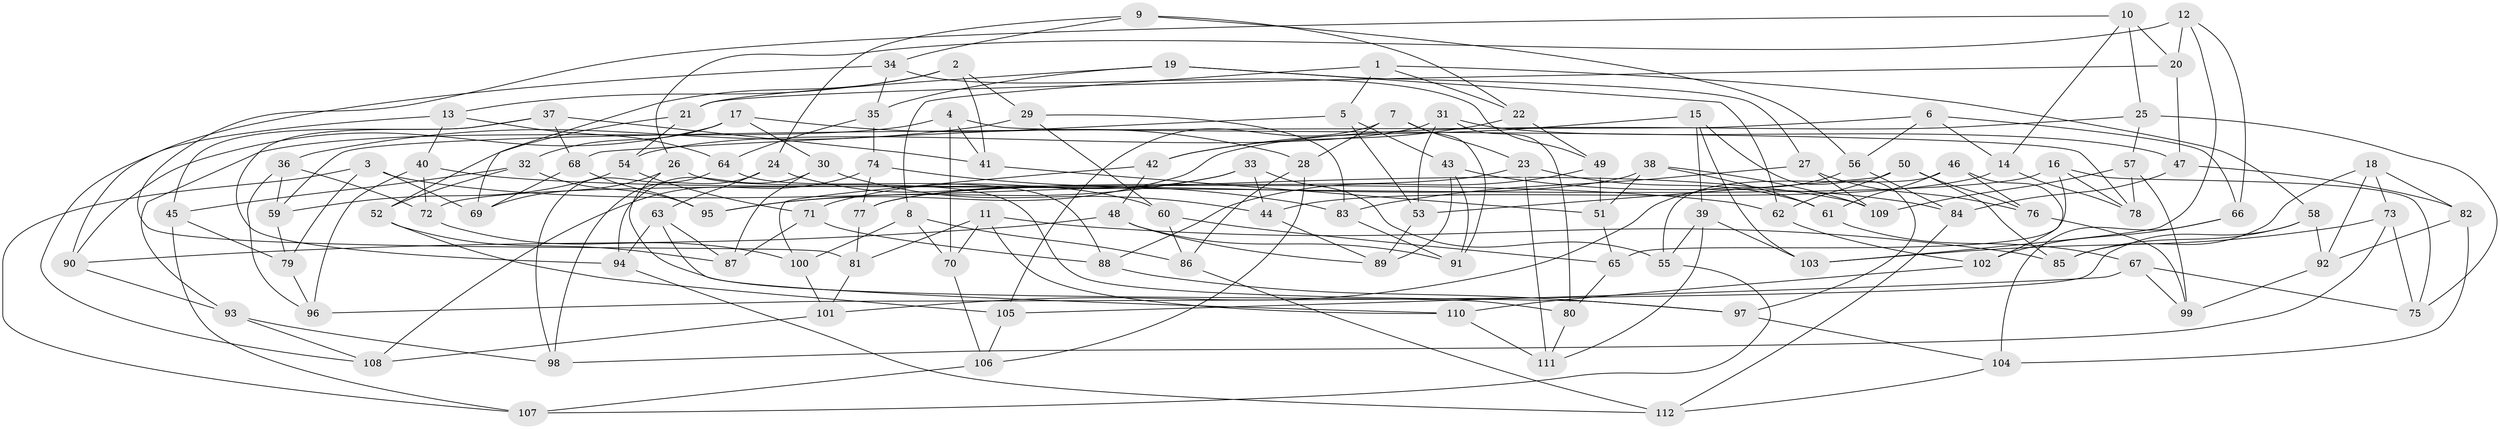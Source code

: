 // Generated by graph-tools (version 1.1) at 2025/11/02/27/25 16:11:45]
// undirected, 112 vertices, 224 edges
graph export_dot {
graph [start="1"]
  node [color=gray90,style=filled];
  1;
  2;
  3;
  4;
  5;
  6;
  7;
  8;
  9;
  10;
  11;
  12;
  13;
  14;
  15;
  16;
  17;
  18;
  19;
  20;
  21;
  22;
  23;
  24;
  25;
  26;
  27;
  28;
  29;
  30;
  31;
  32;
  33;
  34;
  35;
  36;
  37;
  38;
  39;
  40;
  41;
  42;
  43;
  44;
  45;
  46;
  47;
  48;
  49;
  50;
  51;
  52;
  53;
  54;
  55;
  56;
  57;
  58;
  59;
  60;
  61;
  62;
  63;
  64;
  65;
  66;
  67;
  68;
  69;
  70;
  71;
  72;
  73;
  74;
  75;
  76;
  77;
  78;
  79;
  80;
  81;
  82;
  83;
  84;
  85;
  86;
  87;
  88;
  89;
  90;
  91;
  92;
  93;
  94;
  95;
  96;
  97;
  98;
  99;
  100;
  101;
  102;
  103;
  104;
  105;
  106;
  107;
  108;
  109;
  110;
  111;
  112;
  1 -- 58;
  1 -- 5;
  1 -- 8;
  1 -- 22;
  2 -- 41;
  2 -- 29;
  2 -- 13;
  2 -- 69;
  3 -- 109;
  3 -- 69;
  3 -- 79;
  3 -- 107;
  4 -- 41;
  4 -- 78;
  4 -- 70;
  4 -- 93;
  5 -- 68;
  5 -- 43;
  5 -- 53;
  6 -- 56;
  6 -- 66;
  6 -- 14;
  6 -- 59;
  7 -- 105;
  7 -- 91;
  7 -- 23;
  7 -- 28;
  8 -- 70;
  8 -- 86;
  8 -- 100;
  9 -- 22;
  9 -- 34;
  9 -- 56;
  9 -- 24;
  10 -- 20;
  10 -- 14;
  10 -- 81;
  10 -- 25;
  11 -- 110;
  11 -- 70;
  11 -- 85;
  11 -- 81;
  12 -- 103;
  12 -- 66;
  12 -- 26;
  12 -- 20;
  13 -- 64;
  13 -- 108;
  13 -- 40;
  14 -- 44;
  14 -- 78;
  15 -- 97;
  15 -- 103;
  15 -- 39;
  15 -- 42;
  16 -- 78;
  16 -- 65;
  16 -- 75;
  16 -- 72;
  17 -- 32;
  17 -- 28;
  17 -- 90;
  17 -- 30;
  18 -- 82;
  18 -- 73;
  18 -- 85;
  18 -- 92;
  19 -- 21;
  19 -- 35;
  19 -- 62;
  19 -- 27;
  20 -- 47;
  20 -- 21;
  21 -- 54;
  21 -- 52;
  22 -- 49;
  22 -- 42;
  23 -- 111;
  23 -- 77;
  23 -- 61;
  24 -- 60;
  24 -- 63;
  24 -- 98;
  25 -- 95;
  25 -- 57;
  25 -- 75;
  26 -- 69;
  26 -- 80;
  26 -- 97;
  27 -- 76;
  27 -- 83;
  27 -- 109;
  28 -- 86;
  28 -- 106;
  29 -- 83;
  29 -- 36;
  29 -- 60;
  30 -- 87;
  30 -- 44;
  30 -- 94;
  31 -- 47;
  31 -- 53;
  31 -- 54;
  31 -- 80;
  32 -- 45;
  32 -- 95;
  32 -- 52;
  33 -- 55;
  33 -- 44;
  33 -- 71;
  33 -- 95;
  34 -- 90;
  34 -- 49;
  34 -- 35;
  35 -- 74;
  35 -- 64;
  36 -- 72;
  36 -- 59;
  36 -- 96;
  37 -- 68;
  37 -- 41;
  37 -- 45;
  37 -- 94;
  38 -- 51;
  38 -- 77;
  38 -- 109;
  38 -- 61;
  39 -- 103;
  39 -- 55;
  39 -- 111;
  40 -- 72;
  40 -- 62;
  40 -- 96;
  41 -- 51;
  42 -- 48;
  42 -- 100;
  43 -- 84;
  43 -- 91;
  43 -- 89;
  44 -- 89;
  45 -- 107;
  45 -- 79;
  46 -- 76;
  46 -- 55;
  46 -- 61;
  46 -- 102;
  47 -- 82;
  47 -- 84;
  48 -- 89;
  48 -- 90;
  48 -- 91;
  49 -- 88;
  49 -- 51;
  50 -- 85;
  50 -- 53;
  50 -- 62;
  50 -- 76;
  51 -- 65;
  52 -- 105;
  52 -- 87;
  53 -- 89;
  54 -- 59;
  54 -- 71;
  55 -- 107;
  56 -- 84;
  56 -- 101;
  57 -- 78;
  57 -- 109;
  57 -- 99;
  58 -- 85;
  58 -- 96;
  58 -- 92;
  59 -- 79;
  60 -- 86;
  60 -- 65;
  61 -- 67;
  62 -- 102;
  63 -- 110;
  63 -- 94;
  63 -- 87;
  64 -- 88;
  64 -- 98;
  65 -- 80;
  66 -- 104;
  66 -- 102;
  67 -- 75;
  67 -- 105;
  67 -- 99;
  68 -- 95;
  68 -- 69;
  70 -- 106;
  71 -- 87;
  71 -- 88;
  72 -- 100;
  73 -- 98;
  73 -- 75;
  73 -- 103;
  74 -- 77;
  74 -- 108;
  74 -- 83;
  76 -- 99;
  77 -- 81;
  79 -- 96;
  80 -- 111;
  81 -- 101;
  82 -- 104;
  82 -- 92;
  83 -- 91;
  84 -- 112;
  86 -- 112;
  88 -- 97;
  90 -- 93;
  92 -- 99;
  93 -- 108;
  93 -- 98;
  94 -- 112;
  97 -- 104;
  100 -- 101;
  101 -- 108;
  102 -- 110;
  104 -- 112;
  105 -- 106;
  106 -- 107;
  110 -- 111;
}
